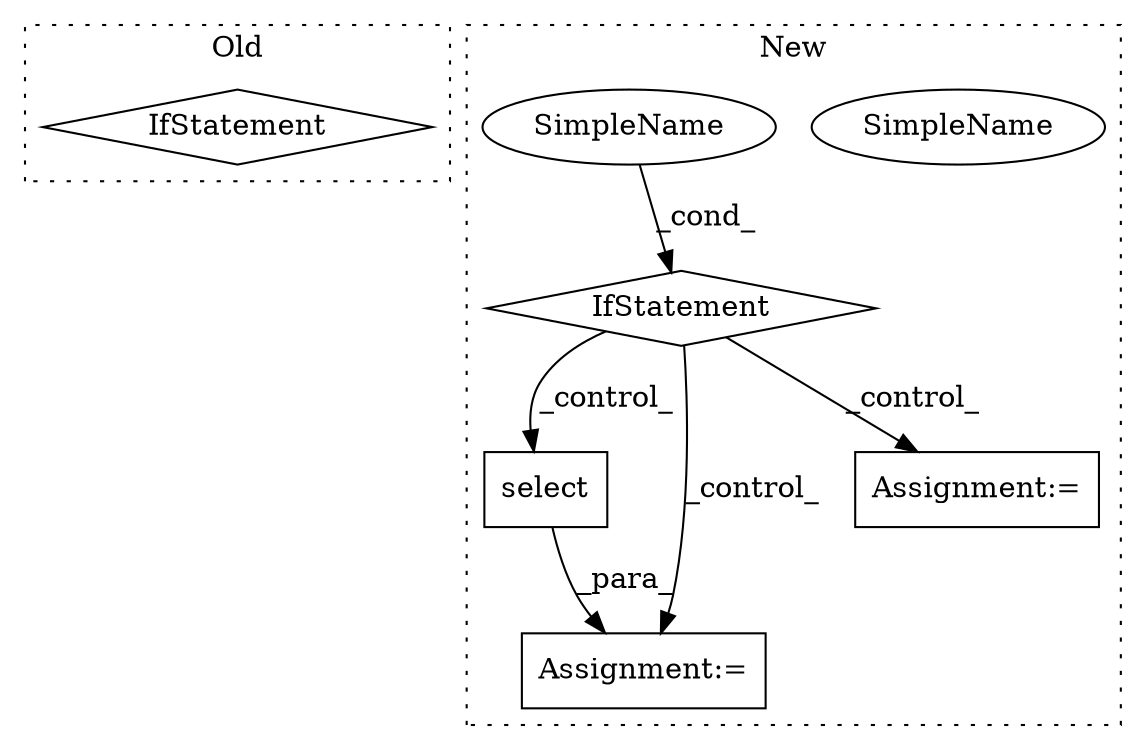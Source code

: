 digraph G {
subgraph cluster0 {
1 [label="IfStatement" a="25" s="12032,12041" l="4,2" shape="diamond"];
label = "Old";
style="dotted";
}
subgraph cluster1 {
2 [label="select" a="32" s="12323,12372" l="7,2" shape="box"];
3 [label="Assignment:=" a="7" s="12284" l="1" shape="box"];
4 [label="IfStatement" a="25" s="12125,12137" l="4,2" shape="diamond"];
5 [label="SimpleName" a="42" s="12129" l="8" shape="ellipse"];
6 [label="Assignment:=" a="7" s="12398" l="1" shape="box"];
7 [label="SimpleName" a="42" s="12129" l="8" shape="ellipse"];
label = "New";
style="dotted";
}
2 -> 3 [label="_para_"];
4 -> 6 [label="_control_"];
4 -> 2 [label="_control_"];
4 -> 3 [label="_control_"];
7 -> 4 [label="_cond_"];
}